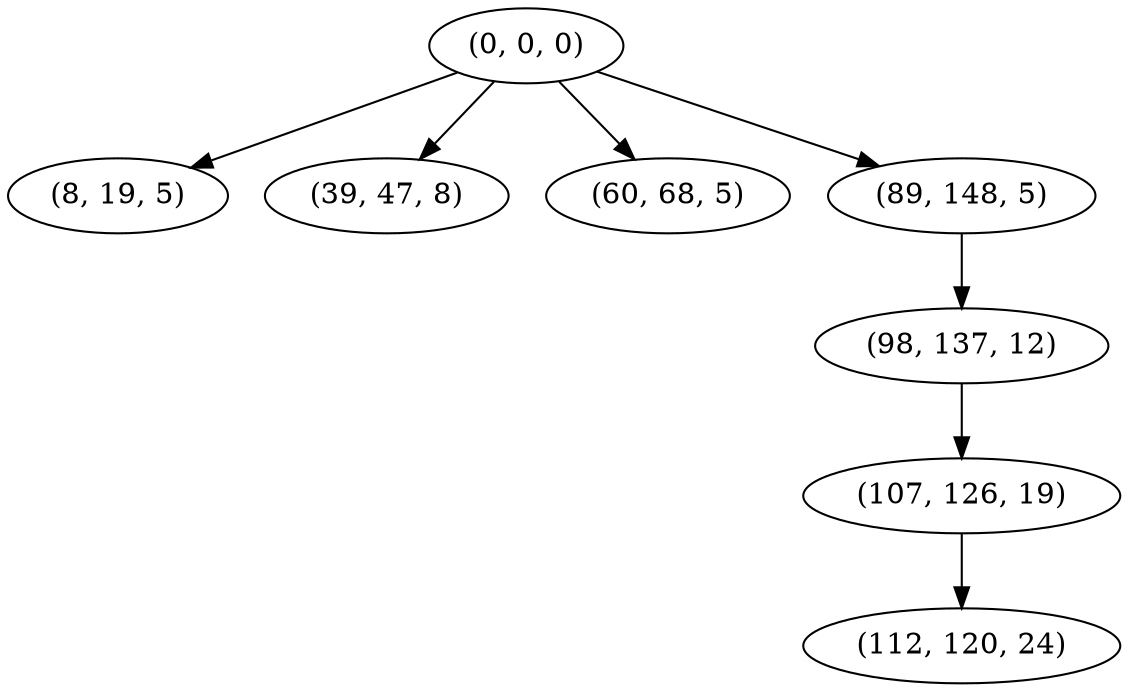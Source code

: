 digraph tree {
    "(0, 0, 0)";
    "(8, 19, 5)";
    "(39, 47, 8)";
    "(60, 68, 5)";
    "(89, 148, 5)";
    "(98, 137, 12)";
    "(107, 126, 19)";
    "(112, 120, 24)";
    "(0, 0, 0)" -> "(8, 19, 5)";
    "(0, 0, 0)" -> "(39, 47, 8)";
    "(0, 0, 0)" -> "(60, 68, 5)";
    "(0, 0, 0)" -> "(89, 148, 5)";
    "(89, 148, 5)" -> "(98, 137, 12)";
    "(98, 137, 12)" -> "(107, 126, 19)";
    "(107, 126, 19)" -> "(112, 120, 24)";
}
